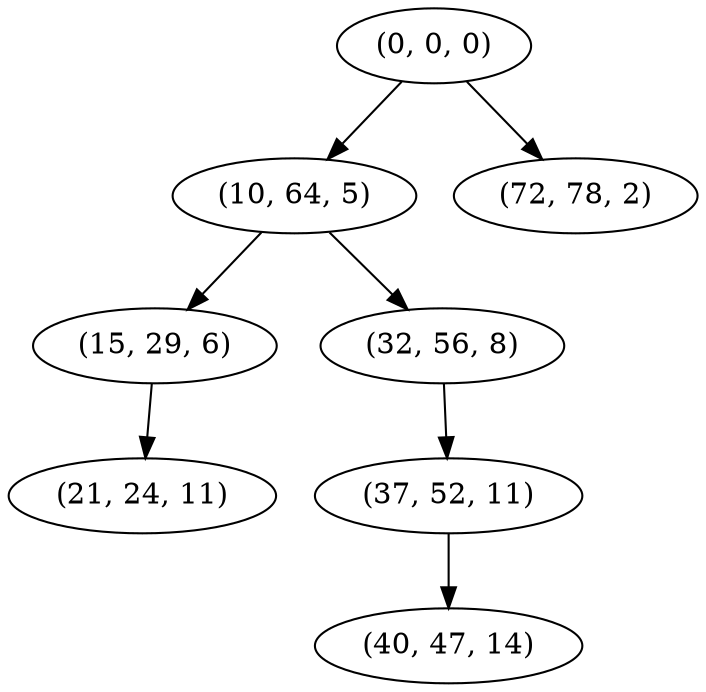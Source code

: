 digraph tree {
    "(0, 0, 0)";
    "(10, 64, 5)";
    "(15, 29, 6)";
    "(21, 24, 11)";
    "(32, 56, 8)";
    "(37, 52, 11)";
    "(40, 47, 14)";
    "(72, 78, 2)";
    "(0, 0, 0)" -> "(10, 64, 5)";
    "(0, 0, 0)" -> "(72, 78, 2)";
    "(10, 64, 5)" -> "(15, 29, 6)";
    "(10, 64, 5)" -> "(32, 56, 8)";
    "(15, 29, 6)" -> "(21, 24, 11)";
    "(32, 56, 8)" -> "(37, 52, 11)";
    "(37, 52, 11)" -> "(40, 47, 14)";
}
